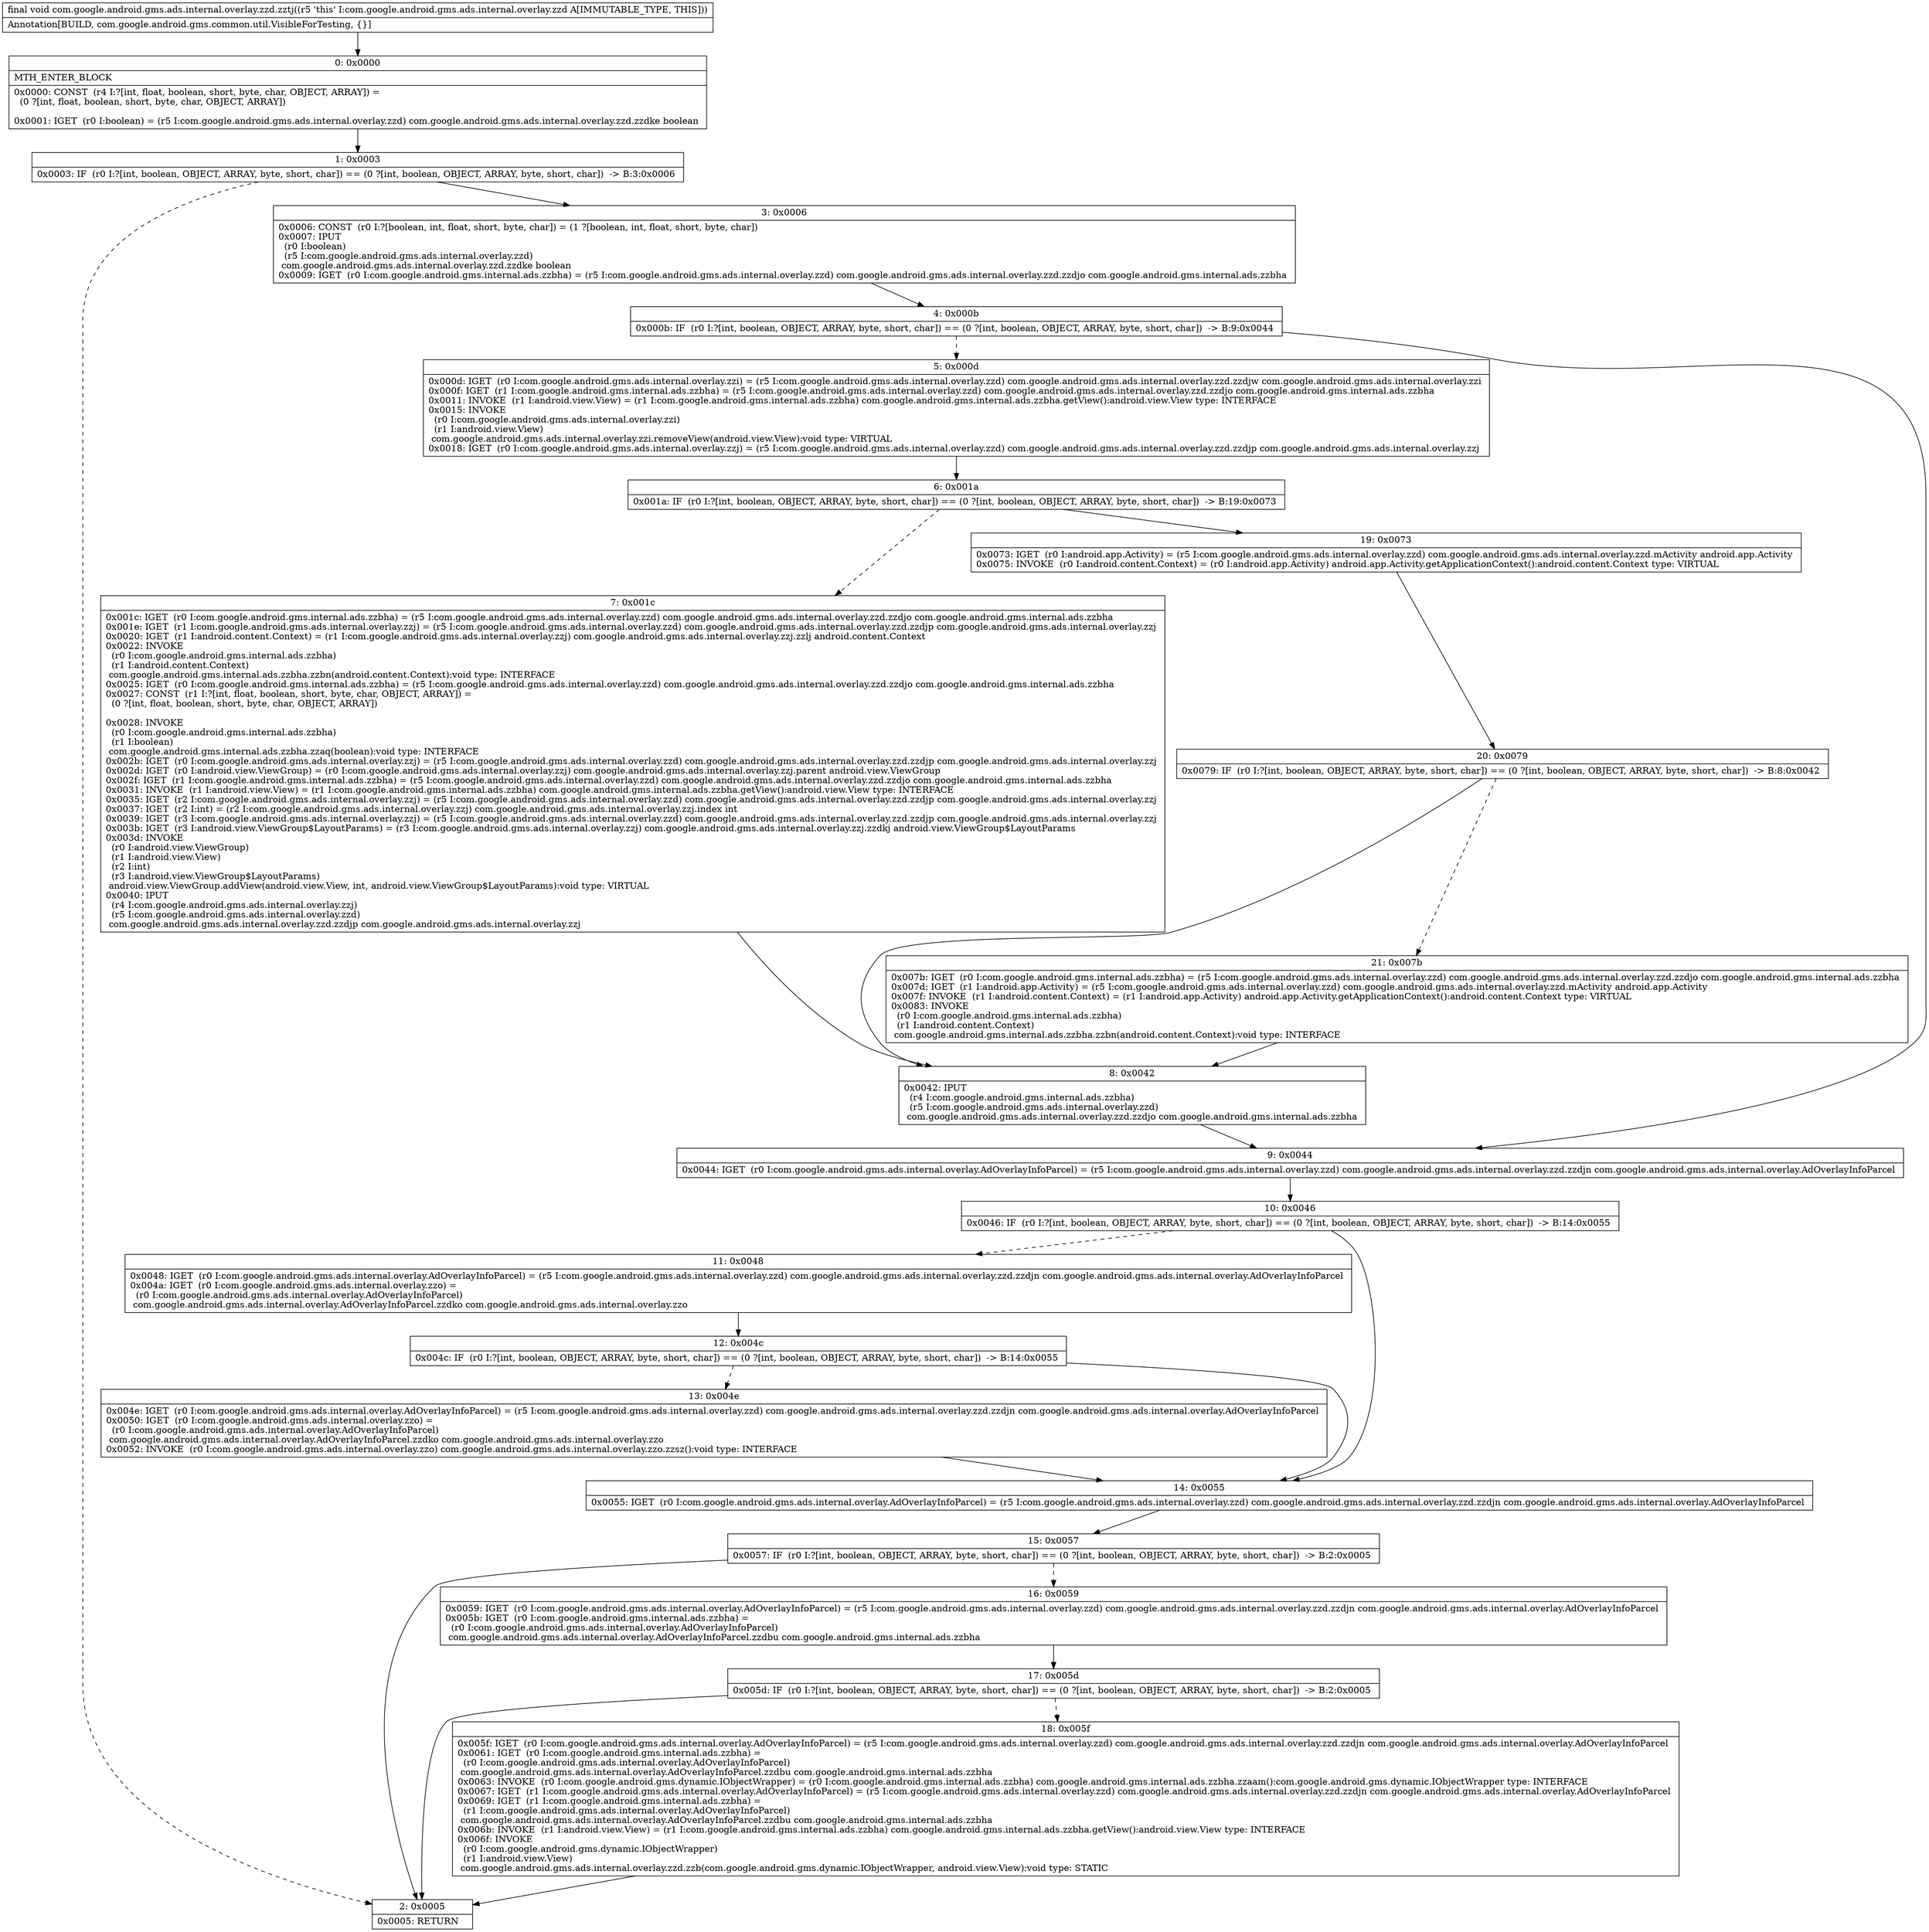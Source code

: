 digraph "CFG forcom.google.android.gms.ads.internal.overlay.zzd.zztj()V" {
Node_0 [shape=record,label="{0\:\ 0x0000|MTH_ENTER_BLOCK\l|0x0000: CONST  (r4 I:?[int, float, boolean, short, byte, char, OBJECT, ARRAY]) = \l  (0 ?[int, float, boolean, short, byte, char, OBJECT, ARRAY])\l \l0x0001: IGET  (r0 I:boolean) = (r5 I:com.google.android.gms.ads.internal.overlay.zzd) com.google.android.gms.ads.internal.overlay.zzd.zzdke boolean \l}"];
Node_1 [shape=record,label="{1\:\ 0x0003|0x0003: IF  (r0 I:?[int, boolean, OBJECT, ARRAY, byte, short, char]) == (0 ?[int, boolean, OBJECT, ARRAY, byte, short, char])  \-\> B:3:0x0006 \l}"];
Node_2 [shape=record,label="{2\:\ 0x0005|0x0005: RETURN   \l}"];
Node_3 [shape=record,label="{3\:\ 0x0006|0x0006: CONST  (r0 I:?[boolean, int, float, short, byte, char]) = (1 ?[boolean, int, float, short, byte, char]) \l0x0007: IPUT  \l  (r0 I:boolean)\l  (r5 I:com.google.android.gms.ads.internal.overlay.zzd)\l com.google.android.gms.ads.internal.overlay.zzd.zzdke boolean \l0x0009: IGET  (r0 I:com.google.android.gms.internal.ads.zzbha) = (r5 I:com.google.android.gms.ads.internal.overlay.zzd) com.google.android.gms.ads.internal.overlay.zzd.zzdjo com.google.android.gms.internal.ads.zzbha \l}"];
Node_4 [shape=record,label="{4\:\ 0x000b|0x000b: IF  (r0 I:?[int, boolean, OBJECT, ARRAY, byte, short, char]) == (0 ?[int, boolean, OBJECT, ARRAY, byte, short, char])  \-\> B:9:0x0044 \l}"];
Node_5 [shape=record,label="{5\:\ 0x000d|0x000d: IGET  (r0 I:com.google.android.gms.ads.internal.overlay.zzi) = (r5 I:com.google.android.gms.ads.internal.overlay.zzd) com.google.android.gms.ads.internal.overlay.zzd.zzdjw com.google.android.gms.ads.internal.overlay.zzi \l0x000f: IGET  (r1 I:com.google.android.gms.internal.ads.zzbha) = (r5 I:com.google.android.gms.ads.internal.overlay.zzd) com.google.android.gms.ads.internal.overlay.zzd.zzdjo com.google.android.gms.internal.ads.zzbha \l0x0011: INVOKE  (r1 I:android.view.View) = (r1 I:com.google.android.gms.internal.ads.zzbha) com.google.android.gms.internal.ads.zzbha.getView():android.view.View type: INTERFACE \l0x0015: INVOKE  \l  (r0 I:com.google.android.gms.ads.internal.overlay.zzi)\l  (r1 I:android.view.View)\l com.google.android.gms.ads.internal.overlay.zzi.removeView(android.view.View):void type: VIRTUAL \l0x0018: IGET  (r0 I:com.google.android.gms.ads.internal.overlay.zzj) = (r5 I:com.google.android.gms.ads.internal.overlay.zzd) com.google.android.gms.ads.internal.overlay.zzd.zzdjp com.google.android.gms.ads.internal.overlay.zzj \l}"];
Node_6 [shape=record,label="{6\:\ 0x001a|0x001a: IF  (r0 I:?[int, boolean, OBJECT, ARRAY, byte, short, char]) == (0 ?[int, boolean, OBJECT, ARRAY, byte, short, char])  \-\> B:19:0x0073 \l}"];
Node_7 [shape=record,label="{7\:\ 0x001c|0x001c: IGET  (r0 I:com.google.android.gms.internal.ads.zzbha) = (r5 I:com.google.android.gms.ads.internal.overlay.zzd) com.google.android.gms.ads.internal.overlay.zzd.zzdjo com.google.android.gms.internal.ads.zzbha \l0x001e: IGET  (r1 I:com.google.android.gms.ads.internal.overlay.zzj) = (r5 I:com.google.android.gms.ads.internal.overlay.zzd) com.google.android.gms.ads.internal.overlay.zzd.zzdjp com.google.android.gms.ads.internal.overlay.zzj \l0x0020: IGET  (r1 I:android.content.Context) = (r1 I:com.google.android.gms.ads.internal.overlay.zzj) com.google.android.gms.ads.internal.overlay.zzj.zzlj android.content.Context \l0x0022: INVOKE  \l  (r0 I:com.google.android.gms.internal.ads.zzbha)\l  (r1 I:android.content.Context)\l com.google.android.gms.internal.ads.zzbha.zzbn(android.content.Context):void type: INTERFACE \l0x0025: IGET  (r0 I:com.google.android.gms.internal.ads.zzbha) = (r5 I:com.google.android.gms.ads.internal.overlay.zzd) com.google.android.gms.ads.internal.overlay.zzd.zzdjo com.google.android.gms.internal.ads.zzbha \l0x0027: CONST  (r1 I:?[int, float, boolean, short, byte, char, OBJECT, ARRAY]) = \l  (0 ?[int, float, boolean, short, byte, char, OBJECT, ARRAY])\l \l0x0028: INVOKE  \l  (r0 I:com.google.android.gms.internal.ads.zzbha)\l  (r1 I:boolean)\l com.google.android.gms.internal.ads.zzbha.zzaq(boolean):void type: INTERFACE \l0x002b: IGET  (r0 I:com.google.android.gms.ads.internal.overlay.zzj) = (r5 I:com.google.android.gms.ads.internal.overlay.zzd) com.google.android.gms.ads.internal.overlay.zzd.zzdjp com.google.android.gms.ads.internal.overlay.zzj \l0x002d: IGET  (r0 I:android.view.ViewGroup) = (r0 I:com.google.android.gms.ads.internal.overlay.zzj) com.google.android.gms.ads.internal.overlay.zzj.parent android.view.ViewGroup \l0x002f: IGET  (r1 I:com.google.android.gms.internal.ads.zzbha) = (r5 I:com.google.android.gms.ads.internal.overlay.zzd) com.google.android.gms.ads.internal.overlay.zzd.zzdjo com.google.android.gms.internal.ads.zzbha \l0x0031: INVOKE  (r1 I:android.view.View) = (r1 I:com.google.android.gms.internal.ads.zzbha) com.google.android.gms.internal.ads.zzbha.getView():android.view.View type: INTERFACE \l0x0035: IGET  (r2 I:com.google.android.gms.ads.internal.overlay.zzj) = (r5 I:com.google.android.gms.ads.internal.overlay.zzd) com.google.android.gms.ads.internal.overlay.zzd.zzdjp com.google.android.gms.ads.internal.overlay.zzj \l0x0037: IGET  (r2 I:int) = (r2 I:com.google.android.gms.ads.internal.overlay.zzj) com.google.android.gms.ads.internal.overlay.zzj.index int \l0x0039: IGET  (r3 I:com.google.android.gms.ads.internal.overlay.zzj) = (r5 I:com.google.android.gms.ads.internal.overlay.zzd) com.google.android.gms.ads.internal.overlay.zzd.zzdjp com.google.android.gms.ads.internal.overlay.zzj \l0x003b: IGET  (r3 I:android.view.ViewGroup$LayoutParams) = (r3 I:com.google.android.gms.ads.internal.overlay.zzj) com.google.android.gms.ads.internal.overlay.zzj.zzdkj android.view.ViewGroup$LayoutParams \l0x003d: INVOKE  \l  (r0 I:android.view.ViewGroup)\l  (r1 I:android.view.View)\l  (r2 I:int)\l  (r3 I:android.view.ViewGroup$LayoutParams)\l android.view.ViewGroup.addView(android.view.View, int, android.view.ViewGroup$LayoutParams):void type: VIRTUAL \l0x0040: IPUT  \l  (r4 I:com.google.android.gms.ads.internal.overlay.zzj)\l  (r5 I:com.google.android.gms.ads.internal.overlay.zzd)\l com.google.android.gms.ads.internal.overlay.zzd.zzdjp com.google.android.gms.ads.internal.overlay.zzj \l}"];
Node_8 [shape=record,label="{8\:\ 0x0042|0x0042: IPUT  \l  (r4 I:com.google.android.gms.internal.ads.zzbha)\l  (r5 I:com.google.android.gms.ads.internal.overlay.zzd)\l com.google.android.gms.ads.internal.overlay.zzd.zzdjo com.google.android.gms.internal.ads.zzbha \l}"];
Node_9 [shape=record,label="{9\:\ 0x0044|0x0044: IGET  (r0 I:com.google.android.gms.ads.internal.overlay.AdOverlayInfoParcel) = (r5 I:com.google.android.gms.ads.internal.overlay.zzd) com.google.android.gms.ads.internal.overlay.zzd.zzdjn com.google.android.gms.ads.internal.overlay.AdOverlayInfoParcel \l}"];
Node_10 [shape=record,label="{10\:\ 0x0046|0x0046: IF  (r0 I:?[int, boolean, OBJECT, ARRAY, byte, short, char]) == (0 ?[int, boolean, OBJECT, ARRAY, byte, short, char])  \-\> B:14:0x0055 \l}"];
Node_11 [shape=record,label="{11\:\ 0x0048|0x0048: IGET  (r0 I:com.google.android.gms.ads.internal.overlay.AdOverlayInfoParcel) = (r5 I:com.google.android.gms.ads.internal.overlay.zzd) com.google.android.gms.ads.internal.overlay.zzd.zzdjn com.google.android.gms.ads.internal.overlay.AdOverlayInfoParcel \l0x004a: IGET  (r0 I:com.google.android.gms.ads.internal.overlay.zzo) = \l  (r0 I:com.google.android.gms.ads.internal.overlay.AdOverlayInfoParcel)\l com.google.android.gms.ads.internal.overlay.AdOverlayInfoParcel.zzdko com.google.android.gms.ads.internal.overlay.zzo \l}"];
Node_12 [shape=record,label="{12\:\ 0x004c|0x004c: IF  (r0 I:?[int, boolean, OBJECT, ARRAY, byte, short, char]) == (0 ?[int, boolean, OBJECT, ARRAY, byte, short, char])  \-\> B:14:0x0055 \l}"];
Node_13 [shape=record,label="{13\:\ 0x004e|0x004e: IGET  (r0 I:com.google.android.gms.ads.internal.overlay.AdOverlayInfoParcel) = (r5 I:com.google.android.gms.ads.internal.overlay.zzd) com.google.android.gms.ads.internal.overlay.zzd.zzdjn com.google.android.gms.ads.internal.overlay.AdOverlayInfoParcel \l0x0050: IGET  (r0 I:com.google.android.gms.ads.internal.overlay.zzo) = \l  (r0 I:com.google.android.gms.ads.internal.overlay.AdOverlayInfoParcel)\l com.google.android.gms.ads.internal.overlay.AdOverlayInfoParcel.zzdko com.google.android.gms.ads.internal.overlay.zzo \l0x0052: INVOKE  (r0 I:com.google.android.gms.ads.internal.overlay.zzo) com.google.android.gms.ads.internal.overlay.zzo.zzsz():void type: INTERFACE \l}"];
Node_14 [shape=record,label="{14\:\ 0x0055|0x0055: IGET  (r0 I:com.google.android.gms.ads.internal.overlay.AdOverlayInfoParcel) = (r5 I:com.google.android.gms.ads.internal.overlay.zzd) com.google.android.gms.ads.internal.overlay.zzd.zzdjn com.google.android.gms.ads.internal.overlay.AdOverlayInfoParcel \l}"];
Node_15 [shape=record,label="{15\:\ 0x0057|0x0057: IF  (r0 I:?[int, boolean, OBJECT, ARRAY, byte, short, char]) == (0 ?[int, boolean, OBJECT, ARRAY, byte, short, char])  \-\> B:2:0x0005 \l}"];
Node_16 [shape=record,label="{16\:\ 0x0059|0x0059: IGET  (r0 I:com.google.android.gms.ads.internal.overlay.AdOverlayInfoParcel) = (r5 I:com.google.android.gms.ads.internal.overlay.zzd) com.google.android.gms.ads.internal.overlay.zzd.zzdjn com.google.android.gms.ads.internal.overlay.AdOverlayInfoParcel \l0x005b: IGET  (r0 I:com.google.android.gms.internal.ads.zzbha) = \l  (r0 I:com.google.android.gms.ads.internal.overlay.AdOverlayInfoParcel)\l com.google.android.gms.ads.internal.overlay.AdOverlayInfoParcel.zzdbu com.google.android.gms.internal.ads.zzbha \l}"];
Node_17 [shape=record,label="{17\:\ 0x005d|0x005d: IF  (r0 I:?[int, boolean, OBJECT, ARRAY, byte, short, char]) == (0 ?[int, boolean, OBJECT, ARRAY, byte, short, char])  \-\> B:2:0x0005 \l}"];
Node_18 [shape=record,label="{18\:\ 0x005f|0x005f: IGET  (r0 I:com.google.android.gms.ads.internal.overlay.AdOverlayInfoParcel) = (r5 I:com.google.android.gms.ads.internal.overlay.zzd) com.google.android.gms.ads.internal.overlay.zzd.zzdjn com.google.android.gms.ads.internal.overlay.AdOverlayInfoParcel \l0x0061: IGET  (r0 I:com.google.android.gms.internal.ads.zzbha) = \l  (r0 I:com.google.android.gms.ads.internal.overlay.AdOverlayInfoParcel)\l com.google.android.gms.ads.internal.overlay.AdOverlayInfoParcel.zzdbu com.google.android.gms.internal.ads.zzbha \l0x0063: INVOKE  (r0 I:com.google.android.gms.dynamic.IObjectWrapper) = (r0 I:com.google.android.gms.internal.ads.zzbha) com.google.android.gms.internal.ads.zzbha.zzaam():com.google.android.gms.dynamic.IObjectWrapper type: INTERFACE \l0x0067: IGET  (r1 I:com.google.android.gms.ads.internal.overlay.AdOverlayInfoParcel) = (r5 I:com.google.android.gms.ads.internal.overlay.zzd) com.google.android.gms.ads.internal.overlay.zzd.zzdjn com.google.android.gms.ads.internal.overlay.AdOverlayInfoParcel \l0x0069: IGET  (r1 I:com.google.android.gms.internal.ads.zzbha) = \l  (r1 I:com.google.android.gms.ads.internal.overlay.AdOverlayInfoParcel)\l com.google.android.gms.ads.internal.overlay.AdOverlayInfoParcel.zzdbu com.google.android.gms.internal.ads.zzbha \l0x006b: INVOKE  (r1 I:android.view.View) = (r1 I:com.google.android.gms.internal.ads.zzbha) com.google.android.gms.internal.ads.zzbha.getView():android.view.View type: INTERFACE \l0x006f: INVOKE  \l  (r0 I:com.google.android.gms.dynamic.IObjectWrapper)\l  (r1 I:android.view.View)\l com.google.android.gms.ads.internal.overlay.zzd.zzb(com.google.android.gms.dynamic.IObjectWrapper, android.view.View):void type: STATIC \l}"];
Node_19 [shape=record,label="{19\:\ 0x0073|0x0073: IGET  (r0 I:android.app.Activity) = (r5 I:com.google.android.gms.ads.internal.overlay.zzd) com.google.android.gms.ads.internal.overlay.zzd.mActivity android.app.Activity \l0x0075: INVOKE  (r0 I:android.content.Context) = (r0 I:android.app.Activity) android.app.Activity.getApplicationContext():android.content.Context type: VIRTUAL \l}"];
Node_20 [shape=record,label="{20\:\ 0x0079|0x0079: IF  (r0 I:?[int, boolean, OBJECT, ARRAY, byte, short, char]) == (0 ?[int, boolean, OBJECT, ARRAY, byte, short, char])  \-\> B:8:0x0042 \l}"];
Node_21 [shape=record,label="{21\:\ 0x007b|0x007b: IGET  (r0 I:com.google.android.gms.internal.ads.zzbha) = (r5 I:com.google.android.gms.ads.internal.overlay.zzd) com.google.android.gms.ads.internal.overlay.zzd.zzdjo com.google.android.gms.internal.ads.zzbha \l0x007d: IGET  (r1 I:android.app.Activity) = (r5 I:com.google.android.gms.ads.internal.overlay.zzd) com.google.android.gms.ads.internal.overlay.zzd.mActivity android.app.Activity \l0x007f: INVOKE  (r1 I:android.content.Context) = (r1 I:android.app.Activity) android.app.Activity.getApplicationContext():android.content.Context type: VIRTUAL \l0x0083: INVOKE  \l  (r0 I:com.google.android.gms.internal.ads.zzbha)\l  (r1 I:android.content.Context)\l com.google.android.gms.internal.ads.zzbha.zzbn(android.content.Context):void type: INTERFACE \l}"];
MethodNode[shape=record,label="{final void com.google.android.gms.ads.internal.overlay.zzd.zztj((r5 'this' I:com.google.android.gms.ads.internal.overlay.zzd A[IMMUTABLE_TYPE, THIS]))  | Annotation[BUILD, com.google.android.gms.common.util.VisibleForTesting, \{\}]\l}"];
MethodNode -> Node_0;
Node_0 -> Node_1;
Node_1 -> Node_2[style=dashed];
Node_1 -> Node_3;
Node_3 -> Node_4;
Node_4 -> Node_5[style=dashed];
Node_4 -> Node_9;
Node_5 -> Node_6;
Node_6 -> Node_7[style=dashed];
Node_6 -> Node_19;
Node_7 -> Node_8;
Node_8 -> Node_9;
Node_9 -> Node_10;
Node_10 -> Node_11[style=dashed];
Node_10 -> Node_14;
Node_11 -> Node_12;
Node_12 -> Node_13[style=dashed];
Node_12 -> Node_14;
Node_13 -> Node_14;
Node_14 -> Node_15;
Node_15 -> Node_2;
Node_15 -> Node_16[style=dashed];
Node_16 -> Node_17;
Node_17 -> Node_2;
Node_17 -> Node_18[style=dashed];
Node_18 -> Node_2;
Node_19 -> Node_20;
Node_20 -> Node_8;
Node_20 -> Node_21[style=dashed];
Node_21 -> Node_8;
}

